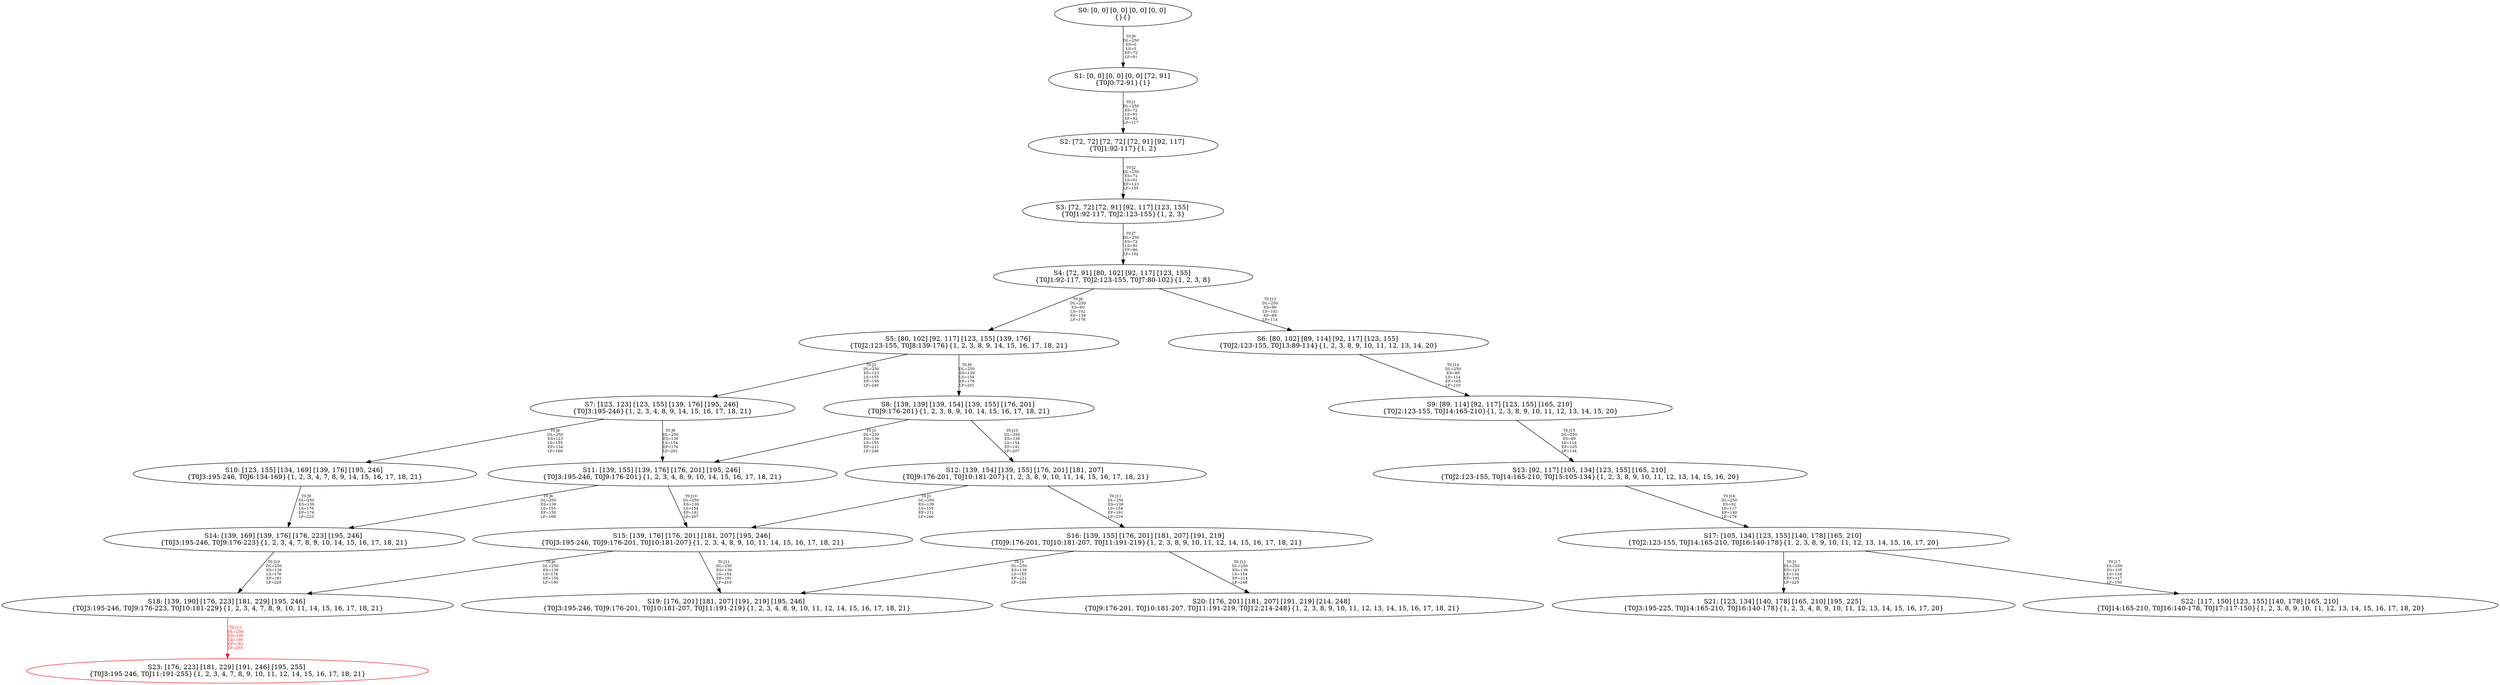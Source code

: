 digraph {
	S0[label="S0: [0, 0] [0, 0] [0, 0] [0, 0] \n{}{}"];
	S1[label="S1: [0, 0] [0, 0] [0, 0] [72, 91] \n{T0J0:72-91}{1}"];
	S2[label="S2: [72, 72] [72, 72] [72, 91] [92, 117] \n{T0J1:92-117}{1, 2}"];
	S3[label="S3: [72, 72] [72, 91] [92, 117] [123, 155] \n{T0J1:92-117, T0J2:123-155}{1, 2, 3}"];
	S4[label="S4: [72, 91] [80, 102] [92, 117] [123, 155] \n{T0J1:92-117, T0J2:123-155, T0J7:80-102}{1, 2, 3, 8}"];
	S5[label="S5: [80, 102] [92, 117] [123, 155] [139, 176] \n{T0J2:123-155, T0J8:139-176}{1, 2, 3, 8, 9, 14, 15, 16, 17, 18, 21}"];
	S6[label="S6: [80, 102] [89, 114] [92, 117] [123, 155] \n{T0J2:123-155, T0J13:89-114}{1, 2, 3, 8, 9, 10, 11, 12, 13, 14, 20}"];
	S7[label="S7: [123, 123] [123, 155] [139, 176] [195, 246] \n{T0J3:195-246}{1, 2, 3, 4, 8, 9, 14, 15, 16, 17, 18, 21}"];
	S8[label="S8: [139, 139] [139, 154] [139, 155] [176, 201] \n{T0J9:176-201}{1, 2, 3, 8, 9, 10, 14, 15, 16, 17, 18, 21}"];
	S9[label="S9: [89, 114] [92, 117] [123, 155] [165, 210] \n{T0J2:123-155, T0J14:165-210}{1, 2, 3, 8, 9, 10, 11, 12, 13, 14, 15, 20}"];
	S10[label="S10: [123, 155] [134, 169] [139, 176] [195, 246] \n{T0J3:195-246, T0J6:134-169}{1, 2, 3, 4, 7, 8, 9, 14, 15, 16, 17, 18, 21}"];
	S11[label="S11: [139, 155] [139, 176] [176, 201] [195, 246] \n{T0J3:195-246, T0J9:176-201}{1, 2, 3, 4, 8, 9, 10, 14, 15, 16, 17, 18, 21}"];
	S12[label="S12: [139, 154] [139, 155] [176, 201] [181, 207] \n{T0J9:176-201, T0J10:181-207}{1, 2, 3, 8, 9, 10, 11, 14, 15, 16, 17, 18, 21}"];
	S13[label="S13: [92, 117] [105, 134] [123, 155] [165, 210] \n{T0J2:123-155, T0J14:165-210, T0J15:105-134}{1, 2, 3, 8, 9, 10, 11, 12, 13, 14, 15, 16, 20}"];
	S14[label="S14: [139, 169] [139, 176] [176, 223] [195, 246] \n{T0J3:195-246, T0J9:176-223}{1, 2, 3, 4, 7, 8, 9, 10, 14, 15, 16, 17, 18, 21}"];
	S15[label="S15: [139, 176] [176, 201] [181, 207] [195, 246] \n{T0J3:195-246, T0J9:176-201, T0J10:181-207}{1, 2, 3, 4, 8, 9, 10, 11, 14, 15, 16, 17, 18, 21}"];
	S16[label="S16: [139, 155] [176, 201] [181, 207] [191, 219] \n{T0J9:176-201, T0J10:181-207, T0J11:191-219}{1, 2, 3, 8, 9, 10, 11, 12, 14, 15, 16, 17, 18, 21}"];
	S17[label="S17: [105, 134] [123, 155] [140, 178] [165, 210] \n{T0J2:123-155, T0J14:165-210, T0J16:140-178}{1, 2, 3, 8, 9, 10, 11, 12, 13, 14, 15, 16, 17, 20}"];
	S18[label="S18: [139, 190] [176, 223] [181, 229] [195, 246] \n{T0J3:195-246, T0J9:176-223, T0J10:181-229}{1, 2, 3, 4, 7, 8, 9, 10, 11, 14, 15, 16, 17, 18, 21}"];
	S19[label="S19: [176, 201] [181, 207] [191, 219] [195, 246] \n{T0J3:195-246, T0J9:176-201, T0J10:181-207, T0J11:191-219}{1, 2, 3, 4, 8, 9, 10, 11, 12, 14, 15, 16, 17, 18, 21}"];
	S20[label="S20: [176, 201] [181, 207] [191, 219] [214, 248] \n{T0J9:176-201, T0J10:181-207, T0J11:191-219, T0J12:214-248}{1, 2, 3, 8, 9, 10, 11, 12, 13, 14, 15, 16, 17, 18, 21}"];
	S21[label="S21: [123, 134] [140, 178] [165, 210] [195, 225] \n{T0J3:195-225, T0J14:165-210, T0J16:140-178}{1, 2, 3, 4, 8, 9, 10, 11, 12, 13, 14, 15, 16, 17, 20}"];
	S22[label="S22: [117, 150] [123, 155] [140, 178] [165, 210] \n{T0J14:165-210, T0J16:140-178, T0J17:117-150}{1, 2, 3, 8, 9, 10, 11, 12, 13, 14, 15, 16, 17, 18, 20}"];
	S23[label="S23: [176, 223] [181, 229] [191, 246] [195, 255] \n{T0J3:195-246, T0J11:191-255}{1, 2, 3, 4, 7, 8, 9, 10, 11, 12, 14, 15, 16, 17, 18, 21}"];
	S0 -> S1[label="T0 J0\nDL=250\nES=0\nLS=0\nEF=72\nLF=91",fontsize=8];
	S1 -> S2[label="T0 J1\nDL=250\nES=72\nLS=91\nEF=92\nLF=117",fontsize=8];
	S2 -> S3[label="T0 J2\nDL=250\nES=72\nLS=91\nEF=123\nLF=155",fontsize=8];
	S3 -> S4[label="T0 J7\nDL=250\nES=72\nLS=91\nEF=80\nLF=102",fontsize=8];
	S4 -> S5[label="T0 J8\nDL=250\nES=80\nLS=102\nEF=139\nLF=176",fontsize=8];
	S4 -> S6[label="T0 J13\nDL=250\nES=80\nLS=102\nEF=89\nLF=114",fontsize=8];
	S5 -> S7[label="T0 J3\nDL=250\nES=123\nLS=155\nEF=195\nLF=246",fontsize=8];
	S5 -> S8[label="T0 J9\nDL=250\nES=139\nLS=154\nEF=176\nLF=201",fontsize=8];
	S6 -> S9[label="T0 J14\nDL=250\nES=89\nLS=114\nEF=165\nLF=210",fontsize=8];
	S7 -> S10[label="T0 J6\nDL=250\nES=123\nLS=155\nEF=134\nLF=169",fontsize=8];
	S7 -> S11[label="T0 J9\nDL=250\nES=139\nLS=154\nEF=176\nLF=201",fontsize=8];
	S8 -> S11[label="T0 J3\nDL=250\nES=139\nLS=155\nEF=211\nLF=246",fontsize=8];
	S8 -> S12[label="T0 J10\nDL=250\nES=139\nLS=154\nEF=181\nLF=207",fontsize=8];
	S9 -> S13[label="T0 J15\nDL=250\nES=89\nLS=114\nEF=105\nLF=134",fontsize=8];
	S10 -> S14[label="T0 J9\nDL=250\nES=139\nLS=176\nEF=176\nLF=223",fontsize=8];
	S11 -> S14[label="T0 J6\nDL=250\nES=139\nLS=155\nEF=150\nLF=169",fontsize=8];
	S11 -> S15[label="T0 J10\nDL=250\nES=139\nLS=154\nEF=181\nLF=207",fontsize=8];
	S12 -> S15[label="T0 J3\nDL=250\nES=139\nLS=155\nEF=211\nLF=246",fontsize=8];
	S12 -> S16[label="T0 J11\nDL=250\nES=139\nLS=154\nEF=191\nLF=219",fontsize=8];
	S13 -> S17[label="T0 J16\nDL=250\nES=92\nLS=117\nEF=140\nLF=178",fontsize=8];
	S14 -> S18[label="T0 J10\nDL=250\nES=139\nLS=176\nEF=181\nLF=229",fontsize=8];
	S15 -> S18[label="T0 J6\nDL=250\nES=139\nLS=176\nEF=150\nLF=190",fontsize=8];
	S15 -> S19[label="T0 J11\nDL=250\nES=139\nLS=154\nEF=191\nLF=219",fontsize=8];
	S16 -> S19[label="T0 J3\nDL=250\nES=139\nLS=155\nEF=211\nLF=246",fontsize=8];
	S16 -> S20[label="T0 J12\nDL=250\nES=139\nLS=154\nEF=214\nLF=248",fontsize=8];
	S17 -> S21[label="T0 J3\nDL=250\nES=123\nLS=134\nEF=195\nLF=225",fontsize=8];
	S17 -> S22[label="T0 J17\nDL=250\nES=105\nLS=134\nEF=117\nLF=150",fontsize=8];
	S18 -> S23[label="T0 J11\nDL=250\nES=139\nLS=190\nEF=191\nLF=255",color=Red,fontcolor=Red,fontsize=8];
S23[color=Red];
}
